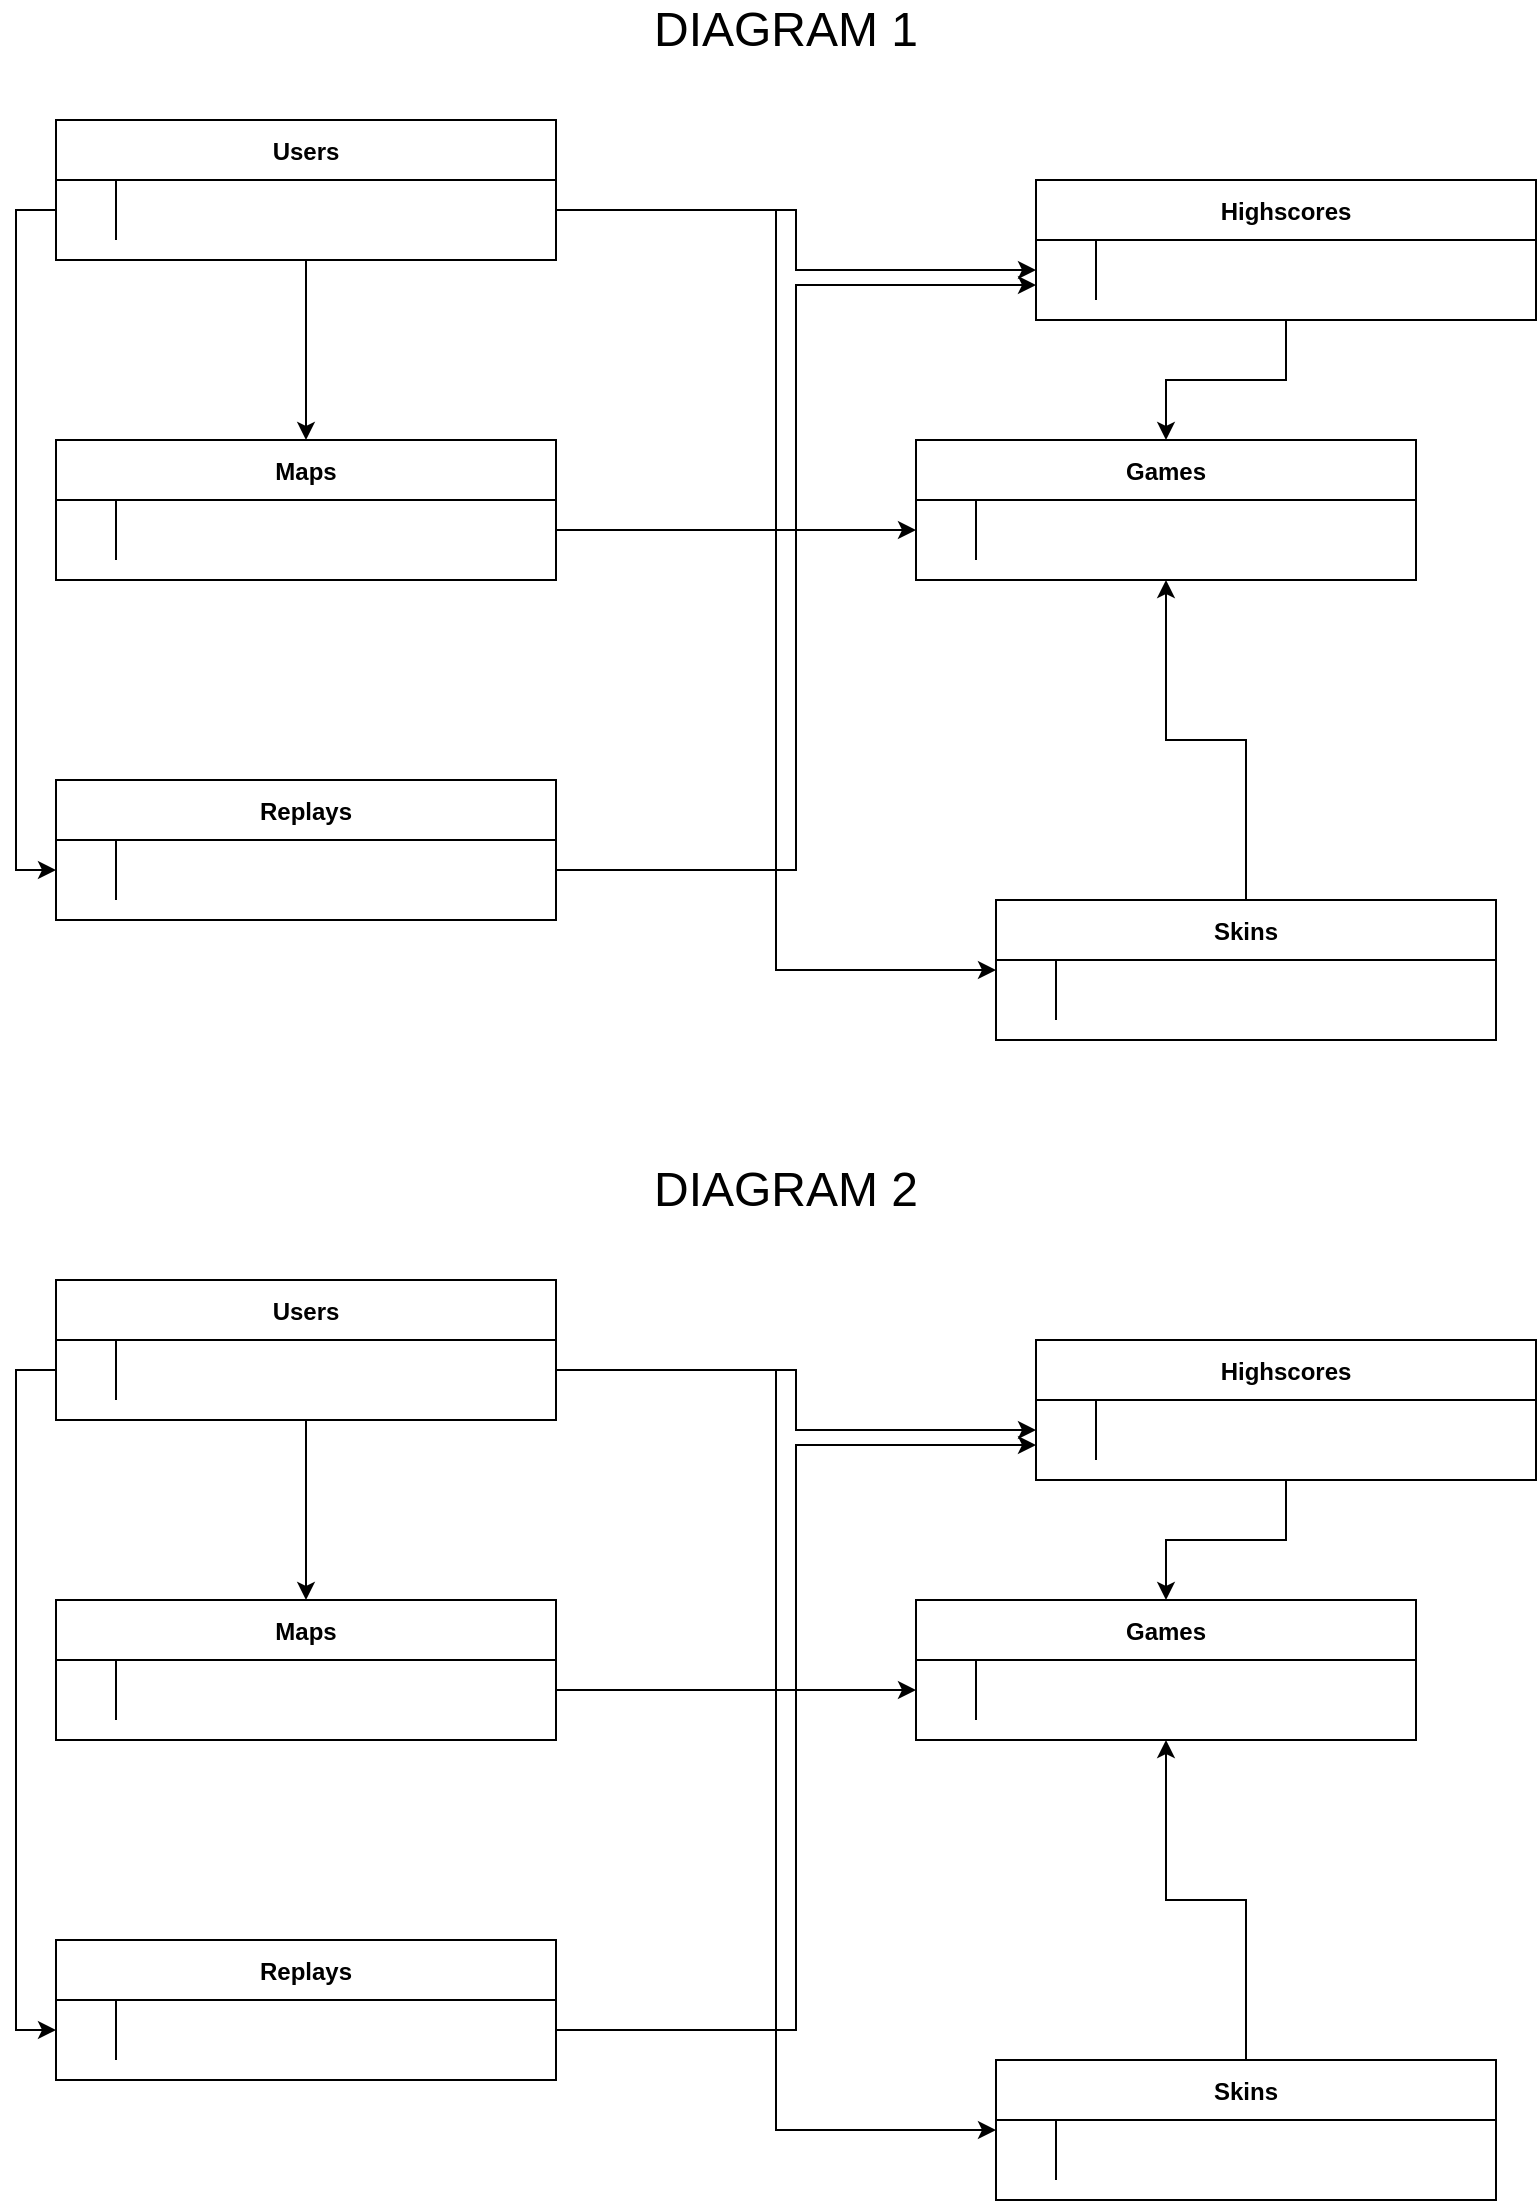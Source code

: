 <mxfile version="24.2.3" type="github">
  <diagram id="R2lEEEUBdFMjLlhIrx00" name="Page-1">
    <mxGraphModel dx="1333" dy="962" grid="1" gridSize="10" guides="1" tooltips="1" connect="1" arrows="1" fold="1" page="1" pageScale="1" pageWidth="850" pageHeight="1100" math="0" shadow="0" extFonts="Permanent Marker^https://fonts.googleapis.com/css?family=Permanent+Marker">
      <root>
        <mxCell id="0" />
        <mxCell id="1" parent="0" />
        <mxCell id="thEp30P27NkduOgTaIkp-28" style="edgeStyle=orthogonalEdgeStyle;rounded=0;orthogonalLoop=1;jettySize=auto;html=1;entryX=0.5;entryY=0;entryDx=0;entryDy=0;" edge="1" parent="1" source="C-vyLk0tnHw3VtMMgP7b-23" target="thEp30P27NkduOgTaIkp-6">
          <mxGeometry relative="1" as="geometry" />
        </mxCell>
        <mxCell id="C-vyLk0tnHw3VtMMgP7b-23" value="Users" style="shape=table;startSize=30;container=1;collapsible=1;childLayout=tableLayout;fixedRows=1;rowLines=0;fontStyle=1;align=center;resizeLast=1;" parent="1" vertex="1">
          <mxGeometry x="60" y="110" width="250" height="70" as="geometry" />
        </mxCell>
        <mxCell id="C-vyLk0tnHw3VtMMgP7b-27" value="" style="shape=partialRectangle;collapsible=0;dropTarget=0;pointerEvents=0;fillColor=none;points=[[0,0.5],[1,0.5]];portConstraint=eastwest;top=0;left=0;right=0;bottom=0;" parent="C-vyLk0tnHw3VtMMgP7b-23" vertex="1">
          <mxGeometry y="30" width="250" height="30" as="geometry" />
        </mxCell>
        <mxCell id="C-vyLk0tnHw3VtMMgP7b-28" value="" style="shape=partialRectangle;overflow=hidden;connectable=0;fillColor=none;top=0;left=0;bottom=0;right=0;" parent="C-vyLk0tnHw3VtMMgP7b-27" vertex="1">
          <mxGeometry width="30" height="30" as="geometry">
            <mxRectangle width="30" height="30" as="alternateBounds" />
          </mxGeometry>
        </mxCell>
        <mxCell id="C-vyLk0tnHw3VtMMgP7b-29" value="" style="shape=partialRectangle;overflow=hidden;connectable=0;fillColor=none;top=0;left=0;bottom=0;right=0;align=left;spacingLeft=6;" parent="C-vyLk0tnHw3VtMMgP7b-27" vertex="1">
          <mxGeometry x="30" width="220" height="30" as="geometry">
            <mxRectangle width="220" height="30" as="alternateBounds" />
          </mxGeometry>
        </mxCell>
        <mxCell id="thEp30P27NkduOgTaIkp-31" style="edgeStyle=orthogonalEdgeStyle;rounded=0;orthogonalLoop=1;jettySize=auto;html=1;entryX=0.5;entryY=0;entryDx=0;entryDy=0;" edge="1" parent="1" source="thEp30P27NkduOgTaIkp-2" target="thEp30P27NkduOgTaIkp-10">
          <mxGeometry relative="1" as="geometry" />
        </mxCell>
        <mxCell id="thEp30P27NkduOgTaIkp-2" value="Highscores" style="shape=table;startSize=30;container=1;collapsible=1;childLayout=tableLayout;fixedRows=1;rowLines=0;fontStyle=1;align=center;resizeLast=1;" vertex="1" parent="1">
          <mxGeometry x="550" y="140" width="250" height="70" as="geometry" />
        </mxCell>
        <mxCell id="thEp30P27NkduOgTaIkp-3" value="" style="shape=partialRectangle;collapsible=0;dropTarget=0;pointerEvents=0;fillColor=none;points=[[0,0.5],[1,0.5]];portConstraint=eastwest;top=0;left=0;right=0;bottom=0;" vertex="1" parent="thEp30P27NkduOgTaIkp-2">
          <mxGeometry y="30" width="250" height="30" as="geometry" />
        </mxCell>
        <mxCell id="thEp30P27NkduOgTaIkp-4" value="" style="shape=partialRectangle;overflow=hidden;connectable=0;fillColor=none;top=0;left=0;bottom=0;right=0;" vertex="1" parent="thEp30P27NkduOgTaIkp-3">
          <mxGeometry width="30" height="30" as="geometry">
            <mxRectangle width="30" height="30" as="alternateBounds" />
          </mxGeometry>
        </mxCell>
        <mxCell id="thEp30P27NkduOgTaIkp-5" value="" style="shape=partialRectangle;overflow=hidden;connectable=0;fillColor=none;top=0;left=0;bottom=0;right=0;align=left;spacingLeft=6;" vertex="1" parent="thEp30P27NkduOgTaIkp-3">
          <mxGeometry x="30" width="220" height="30" as="geometry">
            <mxRectangle width="220" height="30" as="alternateBounds" />
          </mxGeometry>
        </mxCell>
        <mxCell id="thEp30P27NkduOgTaIkp-6" value="Maps" style="shape=table;startSize=30;container=1;collapsible=1;childLayout=tableLayout;fixedRows=1;rowLines=0;fontStyle=1;align=center;resizeLast=1;" vertex="1" parent="1">
          <mxGeometry x="60" y="270" width="250" height="70" as="geometry" />
        </mxCell>
        <mxCell id="thEp30P27NkduOgTaIkp-7" value="" style="shape=partialRectangle;collapsible=0;dropTarget=0;pointerEvents=0;fillColor=none;points=[[0,0.5],[1,0.5]];portConstraint=eastwest;top=0;left=0;right=0;bottom=0;" vertex="1" parent="thEp30P27NkduOgTaIkp-6">
          <mxGeometry y="30" width="250" height="30" as="geometry" />
        </mxCell>
        <mxCell id="thEp30P27NkduOgTaIkp-8" value="" style="shape=partialRectangle;overflow=hidden;connectable=0;fillColor=none;top=0;left=0;bottom=0;right=0;" vertex="1" parent="thEp30P27NkduOgTaIkp-7">
          <mxGeometry width="30" height="30" as="geometry">
            <mxRectangle width="30" height="30" as="alternateBounds" />
          </mxGeometry>
        </mxCell>
        <mxCell id="thEp30P27NkduOgTaIkp-9" value="" style="shape=partialRectangle;overflow=hidden;connectable=0;fillColor=none;top=0;left=0;bottom=0;right=0;align=left;spacingLeft=6;" vertex="1" parent="thEp30P27NkduOgTaIkp-7">
          <mxGeometry x="30" width="220" height="30" as="geometry">
            <mxRectangle width="220" height="30" as="alternateBounds" />
          </mxGeometry>
        </mxCell>
        <mxCell id="thEp30P27NkduOgTaIkp-10" value="Games" style="shape=table;startSize=30;container=1;collapsible=1;childLayout=tableLayout;fixedRows=1;rowLines=0;fontStyle=1;align=center;resizeLast=1;" vertex="1" parent="1">
          <mxGeometry x="490" y="270" width="250" height="70" as="geometry" />
        </mxCell>
        <mxCell id="thEp30P27NkduOgTaIkp-11" value="" style="shape=partialRectangle;collapsible=0;dropTarget=0;pointerEvents=0;fillColor=none;points=[[0,0.5],[1,0.5]];portConstraint=eastwest;top=0;left=0;right=0;bottom=0;" vertex="1" parent="thEp30P27NkduOgTaIkp-10">
          <mxGeometry y="30" width="250" height="30" as="geometry" />
        </mxCell>
        <mxCell id="thEp30P27NkduOgTaIkp-12" value="" style="shape=partialRectangle;overflow=hidden;connectable=0;fillColor=none;top=0;left=0;bottom=0;right=0;" vertex="1" parent="thEp30P27NkduOgTaIkp-11">
          <mxGeometry width="30" height="30" as="geometry">
            <mxRectangle width="30" height="30" as="alternateBounds" />
          </mxGeometry>
        </mxCell>
        <mxCell id="thEp30P27NkduOgTaIkp-13" value="" style="shape=partialRectangle;overflow=hidden;connectable=0;fillColor=none;top=0;left=0;bottom=0;right=0;align=left;spacingLeft=6;" vertex="1" parent="thEp30P27NkduOgTaIkp-11">
          <mxGeometry x="30" width="220" height="30" as="geometry">
            <mxRectangle width="220" height="30" as="alternateBounds" />
          </mxGeometry>
        </mxCell>
        <mxCell id="thEp30P27NkduOgTaIkp-33" style="edgeStyle=orthogonalEdgeStyle;rounded=0;orthogonalLoop=1;jettySize=auto;html=1;entryX=0.5;entryY=1;entryDx=0;entryDy=0;" edge="1" parent="1" source="thEp30P27NkduOgTaIkp-18" target="thEp30P27NkduOgTaIkp-10">
          <mxGeometry relative="1" as="geometry" />
        </mxCell>
        <mxCell id="thEp30P27NkduOgTaIkp-18" value="Skins" style="shape=table;startSize=30;container=1;collapsible=1;childLayout=tableLayout;fixedRows=1;rowLines=0;fontStyle=1;align=center;resizeLast=1;" vertex="1" parent="1">
          <mxGeometry x="530" y="500" width="250" height="70" as="geometry" />
        </mxCell>
        <mxCell id="thEp30P27NkduOgTaIkp-19" value="" style="shape=partialRectangle;collapsible=0;dropTarget=0;pointerEvents=0;fillColor=none;points=[[0,0.5],[1,0.5]];portConstraint=eastwest;top=0;left=0;right=0;bottom=0;" vertex="1" parent="thEp30P27NkduOgTaIkp-18">
          <mxGeometry y="30" width="250" height="30" as="geometry" />
        </mxCell>
        <mxCell id="thEp30P27NkduOgTaIkp-20" value="" style="shape=partialRectangle;overflow=hidden;connectable=0;fillColor=none;top=0;left=0;bottom=0;right=0;" vertex="1" parent="thEp30P27NkduOgTaIkp-19">
          <mxGeometry width="30" height="30" as="geometry">
            <mxRectangle width="30" height="30" as="alternateBounds" />
          </mxGeometry>
        </mxCell>
        <mxCell id="thEp30P27NkduOgTaIkp-21" value="" style="shape=partialRectangle;overflow=hidden;connectable=0;fillColor=none;top=0;left=0;bottom=0;right=0;align=left;spacingLeft=6;" vertex="1" parent="thEp30P27NkduOgTaIkp-19">
          <mxGeometry x="30" width="220" height="30" as="geometry">
            <mxRectangle width="220" height="30" as="alternateBounds" />
          </mxGeometry>
        </mxCell>
        <mxCell id="thEp30P27NkduOgTaIkp-22" value="Replays" style="shape=table;startSize=30;container=1;collapsible=1;childLayout=tableLayout;fixedRows=1;rowLines=0;fontStyle=1;align=center;resizeLast=1;" vertex="1" parent="1">
          <mxGeometry x="60" y="440" width="250" height="70" as="geometry" />
        </mxCell>
        <mxCell id="thEp30P27NkduOgTaIkp-23" value="" style="shape=partialRectangle;collapsible=0;dropTarget=0;pointerEvents=0;fillColor=none;points=[[0,0.5],[1,0.5]];portConstraint=eastwest;top=0;left=0;right=0;bottom=0;" vertex="1" parent="thEp30P27NkduOgTaIkp-22">
          <mxGeometry y="30" width="250" height="30" as="geometry" />
        </mxCell>
        <mxCell id="thEp30P27NkduOgTaIkp-24" value="" style="shape=partialRectangle;overflow=hidden;connectable=0;fillColor=none;top=0;left=0;bottom=0;right=0;" vertex="1" parent="thEp30P27NkduOgTaIkp-23">
          <mxGeometry width="30" height="30" as="geometry">
            <mxRectangle width="30" height="30" as="alternateBounds" />
          </mxGeometry>
        </mxCell>
        <mxCell id="thEp30P27NkduOgTaIkp-25" value="" style="shape=partialRectangle;overflow=hidden;connectable=0;fillColor=none;top=0;left=0;bottom=0;right=0;align=left;spacingLeft=6;" vertex="1" parent="thEp30P27NkduOgTaIkp-23">
          <mxGeometry x="30" width="220" height="30" as="geometry">
            <mxRectangle width="220" height="30" as="alternateBounds" />
          </mxGeometry>
        </mxCell>
        <mxCell id="thEp30P27NkduOgTaIkp-26" style="edgeStyle=orthogonalEdgeStyle;rounded=0;orthogonalLoop=1;jettySize=auto;html=1;entryX=0;entryY=0.5;entryDx=0;entryDy=0;" edge="1" parent="1" source="C-vyLk0tnHw3VtMMgP7b-27" target="thEp30P27NkduOgTaIkp-3">
          <mxGeometry relative="1" as="geometry" />
        </mxCell>
        <mxCell id="thEp30P27NkduOgTaIkp-27" style="edgeStyle=orthogonalEdgeStyle;rounded=0;orthogonalLoop=1;jettySize=auto;html=1;entryX=0;entryY=0.5;entryDx=0;entryDy=0;" edge="1" parent="1" source="C-vyLk0tnHw3VtMMgP7b-27" target="thEp30P27NkduOgTaIkp-18">
          <mxGeometry relative="1" as="geometry">
            <mxPoint x="390" y="310" as="targetPoint" />
          </mxGeometry>
        </mxCell>
        <mxCell id="thEp30P27NkduOgTaIkp-29" style="edgeStyle=orthogonalEdgeStyle;rounded=0;orthogonalLoop=1;jettySize=auto;html=1;entryX=0;entryY=0.5;entryDx=0;entryDy=0;" edge="1" parent="1" source="C-vyLk0tnHw3VtMMgP7b-27" target="thEp30P27NkduOgTaIkp-23">
          <mxGeometry relative="1" as="geometry" />
        </mxCell>
        <mxCell id="thEp30P27NkduOgTaIkp-30" style="edgeStyle=orthogonalEdgeStyle;rounded=0;orthogonalLoop=1;jettySize=auto;html=1;entryX=0;entryY=0.75;entryDx=0;entryDy=0;" edge="1" parent="1" source="thEp30P27NkduOgTaIkp-23" target="thEp30P27NkduOgTaIkp-2">
          <mxGeometry relative="1" as="geometry">
            <mxPoint x="360" y="300" as="targetPoint" />
          </mxGeometry>
        </mxCell>
        <mxCell id="thEp30P27NkduOgTaIkp-34" style="edgeStyle=orthogonalEdgeStyle;rounded=0;orthogonalLoop=1;jettySize=auto;html=1;entryX=0;entryY=0.5;entryDx=0;entryDy=0;" edge="1" parent="1" source="thEp30P27NkduOgTaIkp-7" target="thEp30P27NkduOgTaIkp-11">
          <mxGeometry relative="1" as="geometry" />
        </mxCell>
        <mxCell id="thEp30P27NkduOgTaIkp-35" value="&lt;font style=&quot;font-size: 24px;&quot;&gt;DIAGRAM 1&lt;/font&gt;" style="text;strokeColor=none;align=center;fillColor=none;html=1;verticalAlign=middle;whiteSpace=wrap;rounded=0;" vertex="1" parent="1">
          <mxGeometry x="340" y="50" width="170" height="30" as="geometry" />
        </mxCell>
        <mxCell id="thEp30P27NkduOgTaIkp-36" style="edgeStyle=orthogonalEdgeStyle;rounded=0;orthogonalLoop=1;jettySize=auto;html=1;entryX=0.5;entryY=0;entryDx=0;entryDy=0;" edge="1" parent="1" source="thEp30P27NkduOgTaIkp-37" target="thEp30P27NkduOgTaIkp-46">
          <mxGeometry relative="1" as="geometry" />
        </mxCell>
        <mxCell id="thEp30P27NkduOgTaIkp-37" value="Users" style="shape=table;startSize=30;container=1;collapsible=1;childLayout=tableLayout;fixedRows=1;rowLines=0;fontStyle=1;align=center;resizeLast=1;" vertex="1" parent="1">
          <mxGeometry x="60" y="690" width="250" height="70" as="geometry" />
        </mxCell>
        <mxCell id="thEp30P27NkduOgTaIkp-38" value="" style="shape=partialRectangle;collapsible=0;dropTarget=0;pointerEvents=0;fillColor=none;points=[[0,0.5],[1,0.5]];portConstraint=eastwest;top=0;left=0;right=0;bottom=0;" vertex="1" parent="thEp30P27NkduOgTaIkp-37">
          <mxGeometry y="30" width="250" height="30" as="geometry" />
        </mxCell>
        <mxCell id="thEp30P27NkduOgTaIkp-39" value="" style="shape=partialRectangle;overflow=hidden;connectable=0;fillColor=none;top=0;left=0;bottom=0;right=0;" vertex="1" parent="thEp30P27NkduOgTaIkp-38">
          <mxGeometry width="30" height="30" as="geometry">
            <mxRectangle width="30" height="30" as="alternateBounds" />
          </mxGeometry>
        </mxCell>
        <mxCell id="thEp30P27NkduOgTaIkp-40" value="" style="shape=partialRectangle;overflow=hidden;connectable=0;fillColor=none;top=0;left=0;bottom=0;right=0;align=left;spacingLeft=6;" vertex="1" parent="thEp30P27NkduOgTaIkp-38">
          <mxGeometry x="30" width="220" height="30" as="geometry">
            <mxRectangle width="220" height="30" as="alternateBounds" />
          </mxGeometry>
        </mxCell>
        <mxCell id="thEp30P27NkduOgTaIkp-41" style="edgeStyle=orthogonalEdgeStyle;rounded=0;orthogonalLoop=1;jettySize=auto;html=1;entryX=0.5;entryY=0;entryDx=0;entryDy=0;" edge="1" parent="1" source="thEp30P27NkduOgTaIkp-42" target="thEp30P27NkduOgTaIkp-50">
          <mxGeometry relative="1" as="geometry" />
        </mxCell>
        <mxCell id="thEp30P27NkduOgTaIkp-42" value="Highscores" style="shape=table;startSize=30;container=1;collapsible=1;childLayout=tableLayout;fixedRows=1;rowLines=0;fontStyle=1;align=center;resizeLast=1;" vertex="1" parent="1">
          <mxGeometry x="550" y="720" width="250" height="70" as="geometry" />
        </mxCell>
        <mxCell id="thEp30P27NkduOgTaIkp-43" value="" style="shape=partialRectangle;collapsible=0;dropTarget=0;pointerEvents=0;fillColor=none;points=[[0,0.5],[1,0.5]];portConstraint=eastwest;top=0;left=0;right=0;bottom=0;" vertex="1" parent="thEp30P27NkduOgTaIkp-42">
          <mxGeometry y="30" width="250" height="30" as="geometry" />
        </mxCell>
        <mxCell id="thEp30P27NkduOgTaIkp-44" value="" style="shape=partialRectangle;overflow=hidden;connectable=0;fillColor=none;top=0;left=0;bottom=0;right=0;" vertex="1" parent="thEp30P27NkduOgTaIkp-43">
          <mxGeometry width="30" height="30" as="geometry">
            <mxRectangle width="30" height="30" as="alternateBounds" />
          </mxGeometry>
        </mxCell>
        <mxCell id="thEp30P27NkduOgTaIkp-45" value="" style="shape=partialRectangle;overflow=hidden;connectable=0;fillColor=none;top=0;left=0;bottom=0;right=0;align=left;spacingLeft=6;" vertex="1" parent="thEp30P27NkduOgTaIkp-43">
          <mxGeometry x="30" width="220" height="30" as="geometry">
            <mxRectangle width="220" height="30" as="alternateBounds" />
          </mxGeometry>
        </mxCell>
        <mxCell id="thEp30P27NkduOgTaIkp-46" value="Maps" style="shape=table;startSize=30;container=1;collapsible=1;childLayout=tableLayout;fixedRows=1;rowLines=0;fontStyle=1;align=center;resizeLast=1;" vertex="1" parent="1">
          <mxGeometry x="60" y="850" width="250" height="70" as="geometry" />
        </mxCell>
        <mxCell id="thEp30P27NkduOgTaIkp-47" value="" style="shape=partialRectangle;collapsible=0;dropTarget=0;pointerEvents=0;fillColor=none;points=[[0,0.5],[1,0.5]];portConstraint=eastwest;top=0;left=0;right=0;bottom=0;" vertex="1" parent="thEp30P27NkduOgTaIkp-46">
          <mxGeometry y="30" width="250" height="30" as="geometry" />
        </mxCell>
        <mxCell id="thEp30P27NkduOgTaIkp-48" value="" style="shape=partialRectangle;overflow=hidden;connectable=0;fillColor=none;top=0;left=0;bottom=0;right=0;" vertex="1" parent="thEp30P27NkduOgTaIkp-47">
          <mxGeometry width="30" height="30" as="geometry">
            <mxRectangle width="30" height="30" as="alternateBounds" />
          </mxGeometry>
        </mxCell>
        <mxCell id="thEp30P27NkduOgTaIkp-49" value="" style="shape=partialRectangle;overflow=hidden;connectable=0;fillColor=none;top=0;left=0;bottom=0;right=0;align=left;spacingLeft=6;" vertex="1" parent="thEp30P27NkduOgTaIkp-47">
          <mxGeometry x="30" width="220" height="30" as="geometry">
            <mxRectangle width="220" height="30" as="alternateBounds" />
          </mxGeometry>
        </mxCell>
        <mxCell id="thEp30P27NkduOgTaIkp-50" value="Games" style="shape=table;startSize=30;container=1;collapsible=1;childLayout=tableLayout;fixedRows=1;rowLines=0;fontStyle=1;align=center;resizeLast=1;" vertex="1" parent="1">
          <mxGeometry x="490" y="850" width="250" height="70" as="geometry" />
        </mxCell>
        <mxCell id="thEp30P27NkduOgTaIkp-51" value="" style="shape=partialRectangle;collapsible=0;dropTarget=0;pointerEvents=0;fillColor=none;points=[[0,0.5],[1,0.5]];portConstraint=eastwest;top=0;left=0;right=0;bottom=0;" vertex="1" parent="thEp30P27NkduOgTaIkp-50">
          <mxGeometry y="30" width="250" height="30" as="geometry" />
        </mxCell>
        <mxCell id="thEp30P27NkduOgTaIkp-52" value="" style="shape=partialRectangle;overflow=hidden;connectable=0;fillColor=none;top=0;left=0;bottom=0;right=0;" vertex="1" parent="thEp30P27NkduOgTaIkp-51">
          <mxGeometry width="30" height="30" as="geometry">
            <mxRectangle width="30" height="30" as="alternateBounds" />
          </mxGeometry>
        </mxCell>
        <mxCell id="thEp30P27NkduOgTaIkp-53" value="" style="shape=partialRectangle;overflow=hidden;connectable=0;fillColor=none;top=0;left=0;bottom=0;right=0;align=left;spacingLeft=6;" vertex="1" parent="thEp30P27NkduOgTaIkp-51">
          <mxGeometry x="30" width="220" height="30" as="geometry">
            <mxRectangle width="220" height="30" as="alternateBounds" />
          </mxGeometry>
        </mxCell>
        <mxCell id="thEp30P27NkduOgTaIkp-54" style="edgeStyle=orthogonalEdgeStyle;rounded=0;orthogonalLoop=1;jettySize=auto;html=1;entryX=0.5;entryY=1;entryDx=0;entryDy=0;" edge="1" parent="1" source="thEp30P27NkduOgTaIkp-55" target="thEp30P27NkduOgTaIkp-50">
          <mxGeometry relative="1" as="geometry" />
        </mxCell>
        <mxCell id="thEp30P27NkduOgTaIkp-55" value="Skins" style="shape=table;startSize=30;container=1;collapsible=1;childLayout=tableLayout;fixedRows=1;rowLines=0;fontStyle=1;align=center;resizeLast=1;" vertex="1" parent="1">
          <mxGeometry x="530" y="1080" width="250" height="70" as="geometry" />
        </mxCell>
        <mxCell id="thEp30P27NkduOgTaIkp-56" value="" style="shape=partialRectangle;collapsible=0;dropTarget=0;pointerEvents=0;fillColor=none;points=[[0,0.5],[1,0.5]];portConstraint=eastwest;top=0;left=0;right=0;bottom=0;" vertex="1" parent="thEp30P27NkduOgTaIkp-55">
          <mxGeometry y="30" width="250" height="30" as="geometry" />
        </mxCell>
        <mxCell id="thEp30P27NkduOgTaIkp-57" value="" style="shape=partialRectangle;overflow=hidden;connectable=0;fillColor=none;top=0;left=0;bottom=0;right=0;" vertex="1" parent="thEp30P27NkduOgTaIkp-56">
          <mxGeometry width="30" height="30" as="geometry">
            <mxRectangle width="30" height="30" as="alternateBounds" />
          </mxGeometry>
        </mxCell>
        <mxCell id="thEp30P27NkduOgTaIkp-58" value="" style="shape=partialRectangle;overflow=hidden;connectable=0;fillColor=none;top=0;left=0;bottom=0;right=0;align=left;spacingLeft=6;" vertex="1" parent="thEp30P27NkduOgTaIkp-56">
          <mxGeometry x="30" width="220" height="30" as="geometry">
            <mxRectangle width="220" height="30" as="alternateBounds" />
          </mxGeometry>
        </mxCell>
        <mxCell id="thEp30P27NkduOgTaIkp-59" value="Replays" style="shape=table;startSize=30;container=1;collapsible=1;childLayout=tableLayout;fixedRows=1;rowLines=0;fontStyle=1;align=center;resizeLast=1;" vertex="1" parent="1">
          <mxGeometry x="60" y="1020" width="250" height="70" as="geometry" />
        </mxCell>
        <mxCell id="thEp30P27NkduOgTaIkp-60" value="" style="shape=partialRectangle;collapsible=0;dropTarget=0;pointerEvents=0;fillColor=none;points=[[0,0.5],[1,0.5]];portConstraint=eastwest;top=0;left=0;right=0;bottom=0;" vertex="1" parent="thEp30P27NkduOgTaIkp-59">
          <mxGeometry y="30" width="250" height="30" as="geometry" />
        </mxCell>
        <mxCell id="thEp30P27NkduOgTaIkp-61" value="" style="shape=partialRectangle;overflow=hidden;connectable=0;fillColor=none;top=0;left=0;bottom=0;right=0;" vertex="1" parent="thEp30P27NkduOgTaIkp-60">
          <mxGeometry width="30" height="30" as="geometry">
            <mxRectangle width="30" height="30" as="alternateBounds" />
          </mxGeometry>
        </mxCell>
        <mxCell id="thEp30P27NkduOgTaIkp-62" value="" style="shape=partialRectangle;overflow=hidden;connectable=0;fillColor=none;top=0;left=0;bottom=0;right=0;align=left;spacingLeft=6;" vertex="1" parent="thEp30P27NkduOgTaIkp-60">
          <mxGeometry x="30" width="220" height="30" as="geometry">
            <mxRectangle width="220" height="30" as="alternateBounds" />
          </mxGeometry>
        </mxCell>
        <mxCell id="thEp30P27NkduOgTaIkp-63" style="edgeStyle=orthogonalEdgeStyle;rounded=0;orthogonalLoop=1;jettySize=auto;html=1;entryX=0;entryY=0.5;entryDx=0;entryDy=0;" edge="1" parent="1" source="thEp30P27NkduOgTaIkp-38" target="thEp30P27NkduOgTaIkp-43">
          <mxGeometry relative="1" as="geometry" />
        </mxCell>
        <mxCell id="thEp30P27NkduOgTaIkp-64" style="edgeStyle=orthogonalEdgeStyle;rounded=0;orthogonalLoop=1;jettySize=auto;html=1;entryX=0;entryY=0.5;entryDx=0;entryDy=0;" edge="1" parent="1" source="thEp30P27NkduOgTaIkp-38" target="thEp30P27NkduOgTaIkp-55">
          <mxGeometry relative="1" as="geometry">
            <mxPoint x="390" y="890" as="targetPoint" />
          </mxGeometry>
        </mxCell>
        <mxCell id="thEp30P27NkduOgTaIkp-65" style="edgeStyle=orthogonalEdgeStyle;rounded=0;orthogonalLoop=1;jettySize=auto;html=1;entryX=0;entryY=0.5;entryDx=0;entryDy=0;" edge="1" parent="1" source="thEp30P27NkduOgTaIkp-38" target="thEp30P27NkduOgTaIkp-60">
          <mxGeometry relative="1" as="geometry" />
        </mxCell>
        <mxCell id="thEp30P27NkduOgTaIkp-66" style="edgeStyle=orthogonalEdgeStyle;rounded=0;orthogonalLoop=1;jettySize=auto;html=1;entryX=0;entryY=0.75;entryDx=0;entryDy=0;" edge="1" parent="1" source="thEp30P27NkduOgTaIkp-60" target="thEp30P27NkduOgTaIkp-42">
          <mxGeometry relative="1" as="geometry">
            <mxPoint x="360" y="880" as="targetPoint" />
          </mxGeometry>
        </mxCell>
        <mxCell id="thEp30P27NkduOgTaIkp-67" style="edgeStyle=orthogonalEdgeStyle;rounded=0;orthogonalLoop=1;jettySize=auto;html=1;entryX=0;entryY=0.5;entryDx=0;entryDy=0;" edge="1" parent="1" source="thEp30P27NkduOgTaIkp-47" target="thEp30P27NkduOgTaIkp-51">
          <mxGeometry relative="1" as="geometry" />
        </mxCell>
        <mxCell id="thEp30P27NkduOgTaIkp-68" value="&lt;font style=&quot;font-size: 24px;&quot;&gt;DIAGRAM 2&lt;/font&gt;" style="text;strokeColor=none;align=center;fillColor=none;html=1;verticalAlign=middle;whiteSpace=wrap;rounded=0;" vertex="1" parent="1">
          <mxGeometry x="340" y="630" width="170" height="30" as="geometry" />
        </mxCell>
      </root>
    </mxGraphModel>
  </diagram>
</mxfile>
